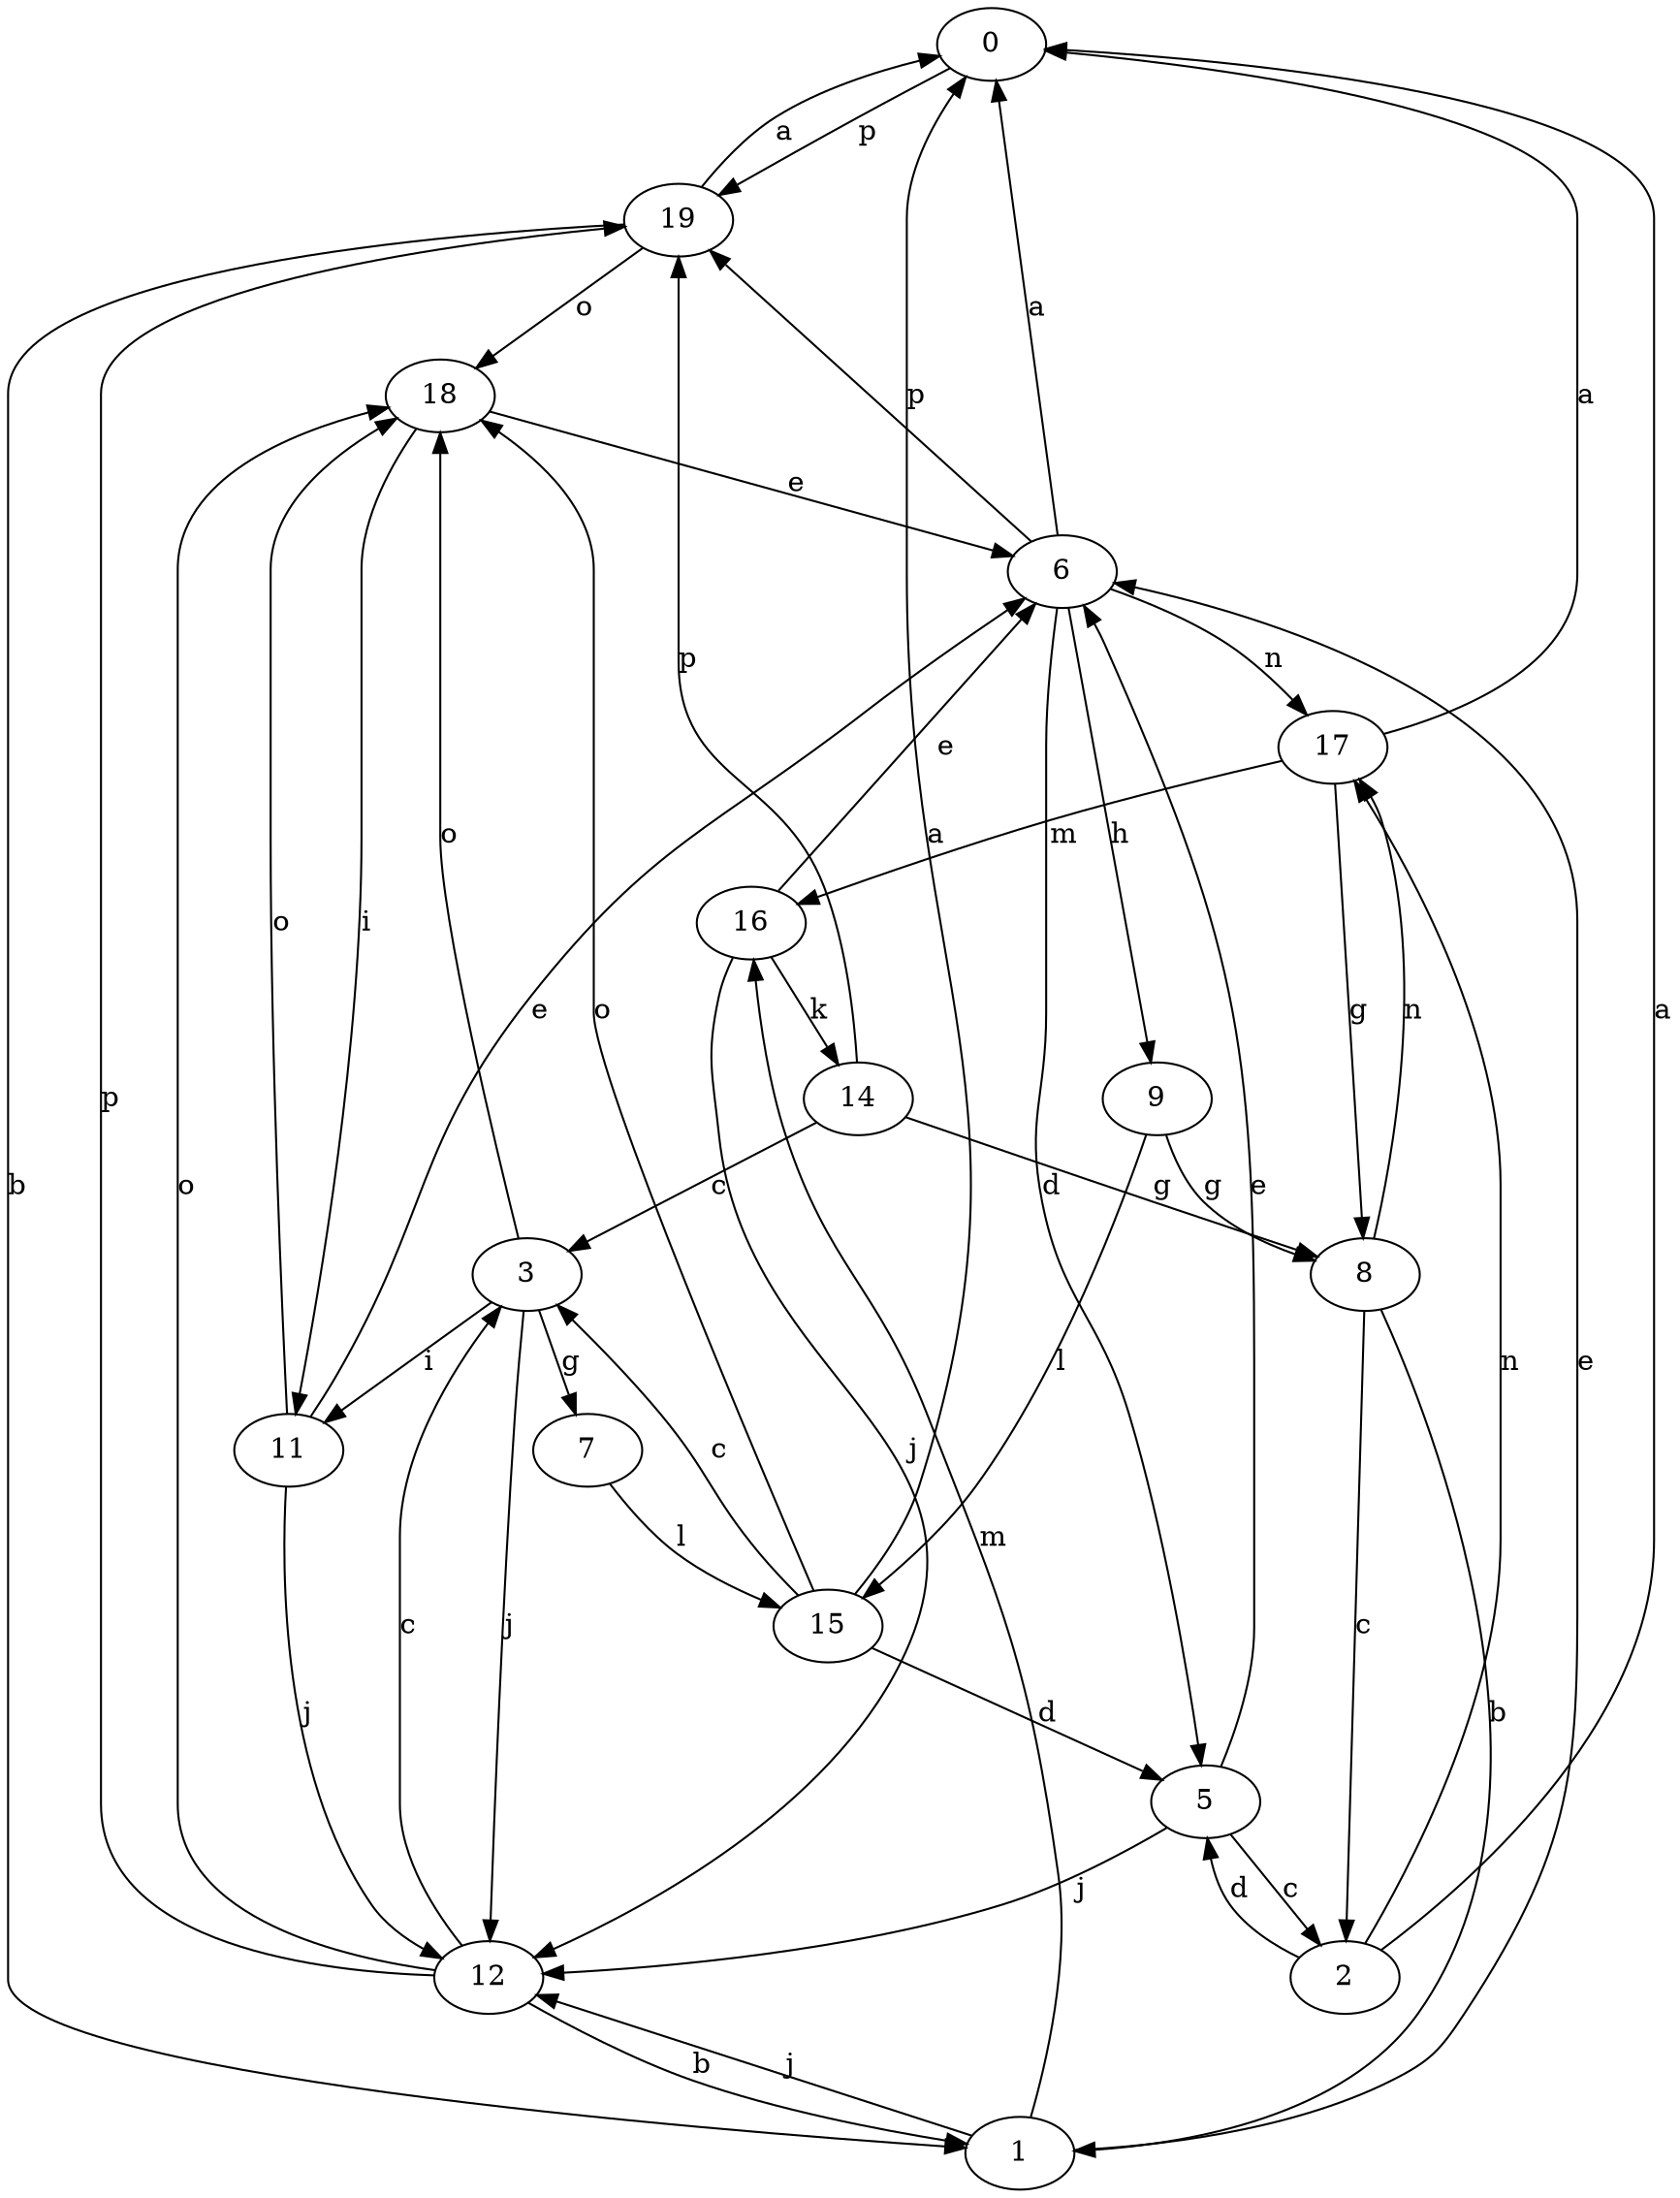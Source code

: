 strict digraph  {
0;
1;
2;
3;
5;
6;
7;
8;
9;
11;
12;
14;
15;
16;
17;
18;
19;
0 -> 19  [label=p];
1 -> 6  [label=e];
1 -> 12  [label=j];
1 -> 16  [label=m];
2 -> 0  [label=a];
2 -> 5  [label=d];
2 -> 17  [label=n];
3 -> 7  [label=g];
3 -> 11  [label=i];
3 -> 12  [label=j];
3 -> 18  [label=o];
5 -> 2  [label=c];
5 -> 6  [label=e];
5 -> 12  [label=j];
6 -> 0  [label=a];
6 -> 5  [label=d];
6 -> 9  [label=h];
6 -> 17  [label=n];
6 -> 19  [label=p];
7 -> 15  [label=l];
8 -> 1  [label=b];
8 -> 2  [label=c];
8 -> 17  [label=n];
9 -> 8  [label=g];
9 -> 15  [label=l];
11 -> 6  [label=e];
11 -> 12  [label=j];
11 -> 18  [label=o];
12 -> 1  [label=b];
12 -> 3  [label=c];
12 -> 18  [label=o];
12 -> 19  [label=p];
14 -> 3  [label=c];
14 -> 8  [label=g];
14 -> 19  [label=p];
15 -> 0  [label=a];
15 -> 3  [label=c];
15 -> 5  [label=d];
15 -> 18  [label=o];
16 -> 6  [label=e];
16 -> 12  [label=j];
16 -> 14  [label=k];
17 -> 0  [label=a];
17 -> 8  [label=g];
17 -> 16  [label=m];
18 -> 6  [label=e];
18 -> 11  [label=i];
19 -> 0  [label=a];
19 -> 1  [label=b];
19 -> 18  [label=o];
}
